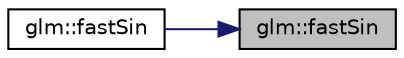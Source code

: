 digraph "glm::fastSin"
{
 // LATEX_PDF_SIZE
  edge [fontname="Helvetica",fontsize="10",labelfontname="Helvetica",labelfontsize="10"];
  node [fontname="Helvetica",fontsize="10",shape=record];
  rankdir="RL";
  Node1 [label="glm::fastSin",height=0.2,width=0.4,color="black", fillcolor="grey75", style="filled", fontcolor="black",tooltip=" "];
  Node1 -> Node2 [dir="back",color="midnightblue",fontsize="10",style="solid",fontname="Helvetica"];
  Node2 [label="glm::fastSin",height=0.2,width=0.4,color="black", fillcolor="white", style="filled",URL="$namespaceglm.html#a80a1ff93a0918b400dfb41a7f8842974",tooltip=" "];
}
